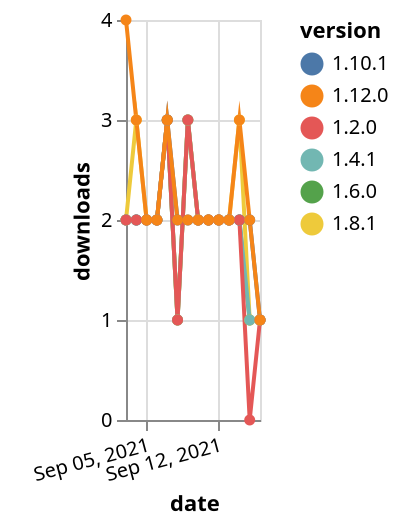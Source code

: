 {"$schema": "https://vega.github.io/schema/vega-lite/v5.json", "description": "A simple bar chart with embedded data.", "data": {"values": [{"date": "2021-09-03", "total": 1476, "delta": 2, "version": "1.6.0"}, {"date": "2021-09-04", "total": 1478, "delta": 2, "version": "1.6.0"}, {"date": "2021-09-05", "total": 1480, "delta": 2, "version": "1.6.0"}, {"date": "2021-09-06", "total": 1482, "delta": 2, "version": "1.6.0"}, {"date": "2021-09-07", "total": 1485, "delta": 3, "version": "1.6.0"}, {"date": "2021-09-08", "total": 1486, "delta": 1, "version": "1.6.0"}, {"date": "2021-09-09", "total": 1489, "delta": 3, "version": "1.6.0"}, {"date": "2021-09-10", "total": 1491, "delta": 2, "version": "1.6.0"}, {"date": "2021-09-11", "total": 1493, "delta": 2, "version": "1.6.0"}, {"date": "2021-09-12", "total": 1495, "delta": 2, "version": "1.6.0"}, {"date": "2021-09-13", "total": 1497, "delta": 2, "version": "1.6.0"}, {"date": "2021-09-14", "total": 1499, "delta": 2, "version": "1.6.0"}, {"date": "2021-09-15", "total": 1500, "delta": 1, "version": "1.6.0"}, {"date": "2021-09-16", "total": 1501, "delta": 1, "version": "1.6.0"}, {"date": "2021-09-03", "total": 618, "delta": 2, "version": "1.10.1"}, {"date": "2021-09-04", "total": 620, "delta": 2, "version": "1.10.1"}, {"date": "2021-09-05", "total": 622, "delta": 2, "version": "1.10.1"}, {"date": "2021-09-06", "total": 624, "delta": 2, "version": "1.10.1"}, {"date": "2021-09-07", "total": 627, "delta": 3, "version": "1.10.1"}, {"date": "2021-09-08", "total": 629, "delta": 2, "version": "1.10.1"}, {"date": "2021-09-09", "total": 631, "delta": 2, "version": "1.10.1"}, {"date": "2021-09-10", "total": 633, "delta": 2, "version": "1.10.1"}, {"date": "2021-09-11", "total": 635, "delta": 2, "version": "1.10.1"}, {"date": "2021-09-12", "total": 637, "delta": 2, "version": "1.10.1"}, {"date": "2021-09-13", "total": 639, "delta": 2, "version": "1.10.1"}, {"date": "2021-09-14", "total": 641, "delta": 2, "version": "1.10.1"}, {"date": "2021-09-15", "total": 643, "delta": 2, "version": "1.10.1"}, {"date": "2021-09-16", "total": 644, "delta": 1, "version": "1.10.1"}, {"date": "2021-09-03", "total": 1013, "delta": 2, "version": "1.8.1"}, {"date": "2021-09-04", "total": 1016, "delta": 3, "version": "1.8.1"}, {"date": "2021-09-05", "total": 1018, "delta": 2, "version": "1.8.1"}, {"date": "2021-09-06", "total": 1020, "delta": 2, "version": "1.8.1"}, {"date": "2021-09-07", "total": 1023, "delta": 3, "version": "1.8.1"}, {"date": "2021-09-08", "total": 1024, "delta": 1, "version": "1.8.1"}, {"date": "2021-09-09", "total": 1027, "delta": 3, "version": "1.8.1"}, {"date": "2021-09-10", "total": 1029, "delta": 2, "version": "1.8.1"}, {"date": "2021-09-11", "total": 1031, "delta": 2, "version": "1.8.1"}, {"date": "2021-09-12", "total": 1033, "delta": 2, "version": "1.8.1"}, {"date": "2021-09-13", "total": 1035, "delta": 2, "version": "1.8.1"}, {"date": "2021-09-14", "total": 1038, "delta": 3, "version": "1.8.1"}, {"date": "2021-09-15", "total": 1039, "delta": 1, "version": "1.8.1"}, {"date": "2021-09-16", "total": 1040, "delta": 1, "version": "1.8.1"}, {"date": "2021-09-03", "total": 1627, "delta": 2, "version": "1.4.1"}, {"date": "2021-09-04", "total": 1629, "delta": 2, "version": "1.4.1"}, {"date": "2021-09-05", "total": 1631, "delta": 2, "version": "1.4.1"}, {"date": "2021-09-06", "total": 1633, "delta": 2, "version": "1.4.1"}, {"date": "2021-09-07", "total": 1636, "delta": 3, "version": "1.4.1"}, {"date": "2021-09-08", "total": 1637, "delta": 1, "version": "1.4.1"}, {"date": "2021-09-09", "total": 1640, "delta": 3, "version": "1.4.1"}, {"date": "2021-09-10", "total": 1642, "delta": 2, "version": "1.4.1"}, {"date": "2021-09-11", "total": 1644, "delta": 2, "version": "1.4.1"}, {"date": "2021-09-12", "total": 1646, "delta": 2, "version": "1.4.1"}, {"date": "2021-09-13", "total": 1648, "delta": 2, "version": "1.4.1"}, {"date": "2021-09-14", "total": 1650, "delta": 2, "version": "1.4.1"}, {"date": "2021-09-15", "total": 1651, "delta": 1, "version": "1.4.1"}, {"date": "2021-09-16", "total": 1652, "delta": 1, "version": "1.4.1"}, {"date": "2021-09-03", "total": 2041, "delta": 2, "version": "1.2.0"}, {"date": "2021-09-04", "total": 2043, "delta": 2, "version": "1.2.0"}, {"date": "2021-09-05", "total": 2045, "delta": 2, "version": "1.2.0"}, {"date": "2021-09-06", "total": 2047, "delta": 2, "version": "1.2.0"}, {"date": "2021-09-07", "total": 2050, "delta": 3, "version": "1.2.0"}, {"date": "2021-09-08", "total": 2051, "delta": 1, "version": "1.2.0"}, {"date": "2021-09-09", "total": 2054, "delta": 3, "version": "1.2.0"}, {"date": "2021-09-10", "total": 2056, "delta": 2, "version": "1.2.0"}, {"date": "2021-09-11", "total": 2058, "delta": 2, "version": "1.2.0"}, {"date": "2021-09-12", "total": 2060, "delta": 2, "version": "1.2.0"}, {"date": "2021-09-13", "total": 2062, "delta": 2, "version": "1.2.0"}, {"date": "2021-09-14", "total": 2064, "delta": 2, "version": "1.2.0"}, {"date": "2021-09-15", "total": 2064, "delta": 0, "version": "1.2.0"}, {"date": "2021-09-16", "total": 2065, "delta": 1, "version": "1.2.0"}, {"date": "2021-09-03", "total": 212, "delta": 4, "version": "1.12.0"}, {"date": "2021-09-04", "total": 215, "delta": 3, "version": "1.12.0"}, {"date": "2021-09-05", "total": 217, "delta": 2, "version": "1.12.0"}, {"date": "2021-09-06", "total": 219, "delta": 2, "version": "1.12.0"}, {"date": "2021-09-07", "total": 222, "delta": 3, "version": "1.12.0"}, {"date": "2021-09-08", "total": 224, "delta": 2, "version": "1.12.0"}, {"date": "2021-09-09", "total": 226, "delta": 2, "version": "1.12.0"}, {"date": "2021-09-10", "total": 228, "delta": 2, "version": "1.12.0"}, {"date": "2021-09-11", "total": 230, "delta": 2, "version": "1.12.0"}, {"date": "2021-09-12", "total": 232, "delta": 2, "version": "1.12.0"}, {"date": "2021-09-13", "total": 234, "delta": 2, "version": "1.12.0"}, {"date": "2021-09-14", "total": 237, "delta": 3, "version": "1.12.0"}, {"date": "2021-09-15", "total": 239, "delta": 2, "version": "1.12.0"}, {"date": "2021-09-16", "total": 240, "delta": 1, "version": "1.12.0"}]}, "width": "container", "mark": {"type": "line", "point": {"filled": true}}, "encoding": {"x": {"field": "date", "type": "temporal", "timeUnit": "yearmonthdate", "title": "date", "axis": {"labelAngle": -15}}, "y": {"field": "delta", "type": "quantitative", "title": "downloads"}, "color": {"field": "version", "type": "nominal"}, "tooltip": {"field": "delta"}}}